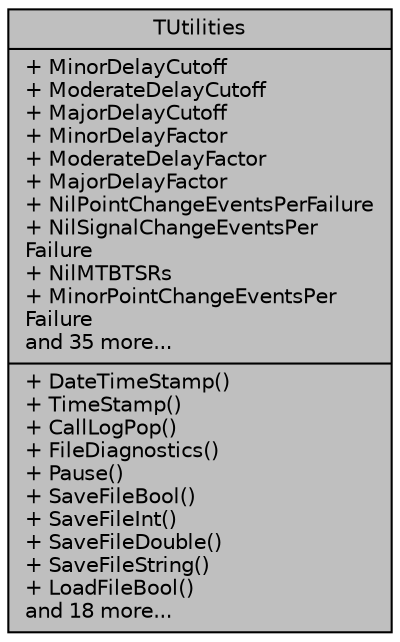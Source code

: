 digraph "TUtilities"
{
 // INTERACTIVE_SVG=YES
 // LATEX_PDF_SIZE
  edge [fontname="Helvetica",fontsize="10",labelfontname="Helvetica",labelfontsize="10"];
  node [fontname="Helvetica",fontsize="10",shape=record];
  Node1 [label="{TUtilities\n|+ MinorDelayCutoff\l+ ModerateDelayCutoff\l+ MajorDelayCutoff\l+ MinorDelayFactor\l+ ModerateDelayFactor\l+ MajorDelayFactor\l+ NilPointChangeEventsPerFailure\l+ NilSignalChangeEventsPer\lFailure\l+ NilMTBTSRs\l+ MinorPointChangeEventsPer\lFailure\land 35 more...\l|+ DateTimeStamp()\l+ TimeStamp()\l+ CallLogPop()\l+ FileDiagnostics()\l+ Pause()\l+ SaveFileBool()\l+ SaveFileInt()\l+ SaveFileDouble()\l+ SaveFileString()\l+ LoadFileBool()\land 18 more...\l}",height=0.2,width=0.4,color="black", fillcolor="grey75", style="filled", fontcolor="black",tooltip=" "];
}
